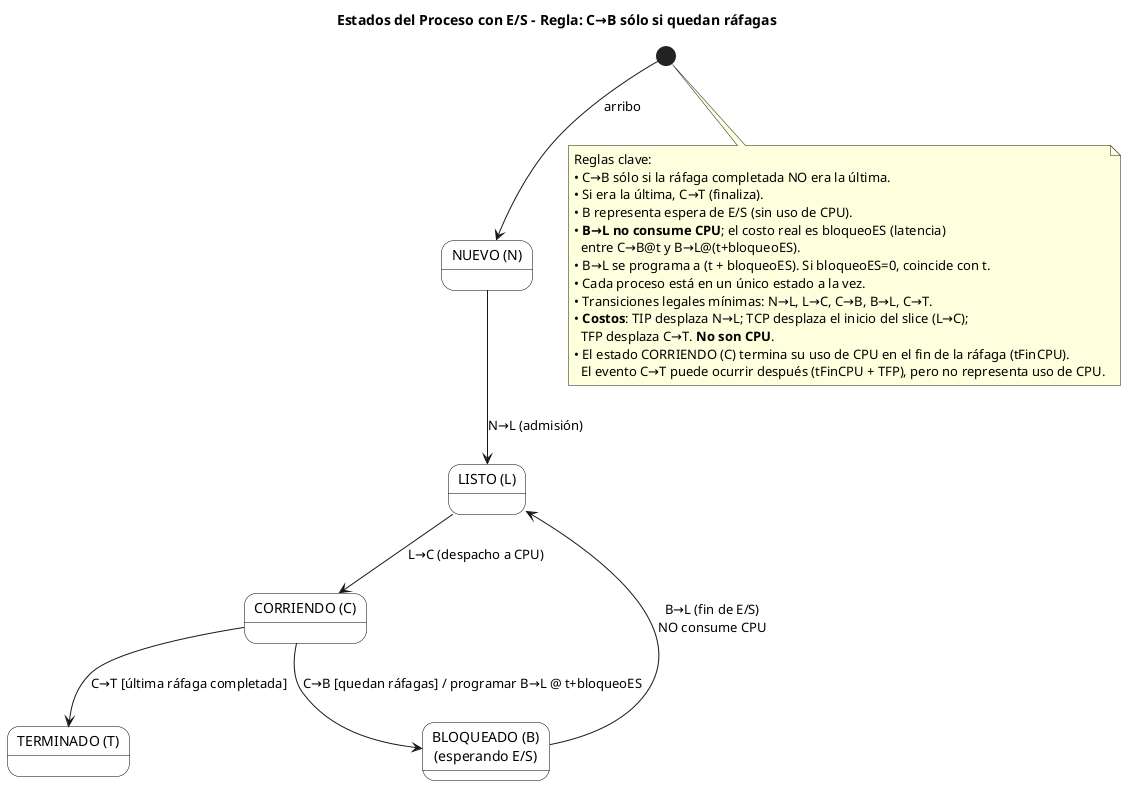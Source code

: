 @startuml 04-estados-proceso-con-io
title Estados del Proceso con E/S – Regla: C→B sólo si quedan ráfagas

skinparam state {
  BackgroundColor White
  BorderColor Black
}

state "NUEVO (N)" as N
state "LISTO (L)" as L
state "CORRIENDO (C)" as C
state "BLOQUEADO (B)\n(esperando E/S)" as B
state "TERMINADO (T)" as T

[*] --> N : arribo
N --> L : N→L (admisión)

L --> C : L→C (despacho a CPU)
C --> B : C→B [quedan ráfagas] / programar B→L @ t+bloqueoES
C --> T : C→T [última ráfaga completada]

B --> L : B→L (fin de E/S)\nNO consume CPU

' Invariantes y reglas
note bottom
  Reglas clave:
  • C→B sólo si la ráfaga completada NO era la última.
  • Si era la última, C→T (finaliza).
  • B representa espera de E/S (sin uso de CPU).
  • **B→L no consume CPU**; el costo real es bloqueoES (latencia) 
    entre C→B@t y B→L@(t+bloqueoES).
  • B→L se programa a (t + bloqueoES). Si bloqueoES=0, coincide con t.
  • Cada proceso está en un único estado a la vez.
  • Transiciones legales mínimas: N→L, L→C, C→B, B→L, C→T.
  • **Costos**: TIP desplaza N→L; TCP desplaza el inicio del slice (L→C); 
    TFP desplaza C→T. **No son CPU**.
  • El estado CORRIENDO (C) termina su uso de CPU en el fin de la ráfaga (tFinCPU).
    El evento C→T puede ocurrir después (tFinCPU + TFP), pero no representa uso de CPU.
end note

@enduml